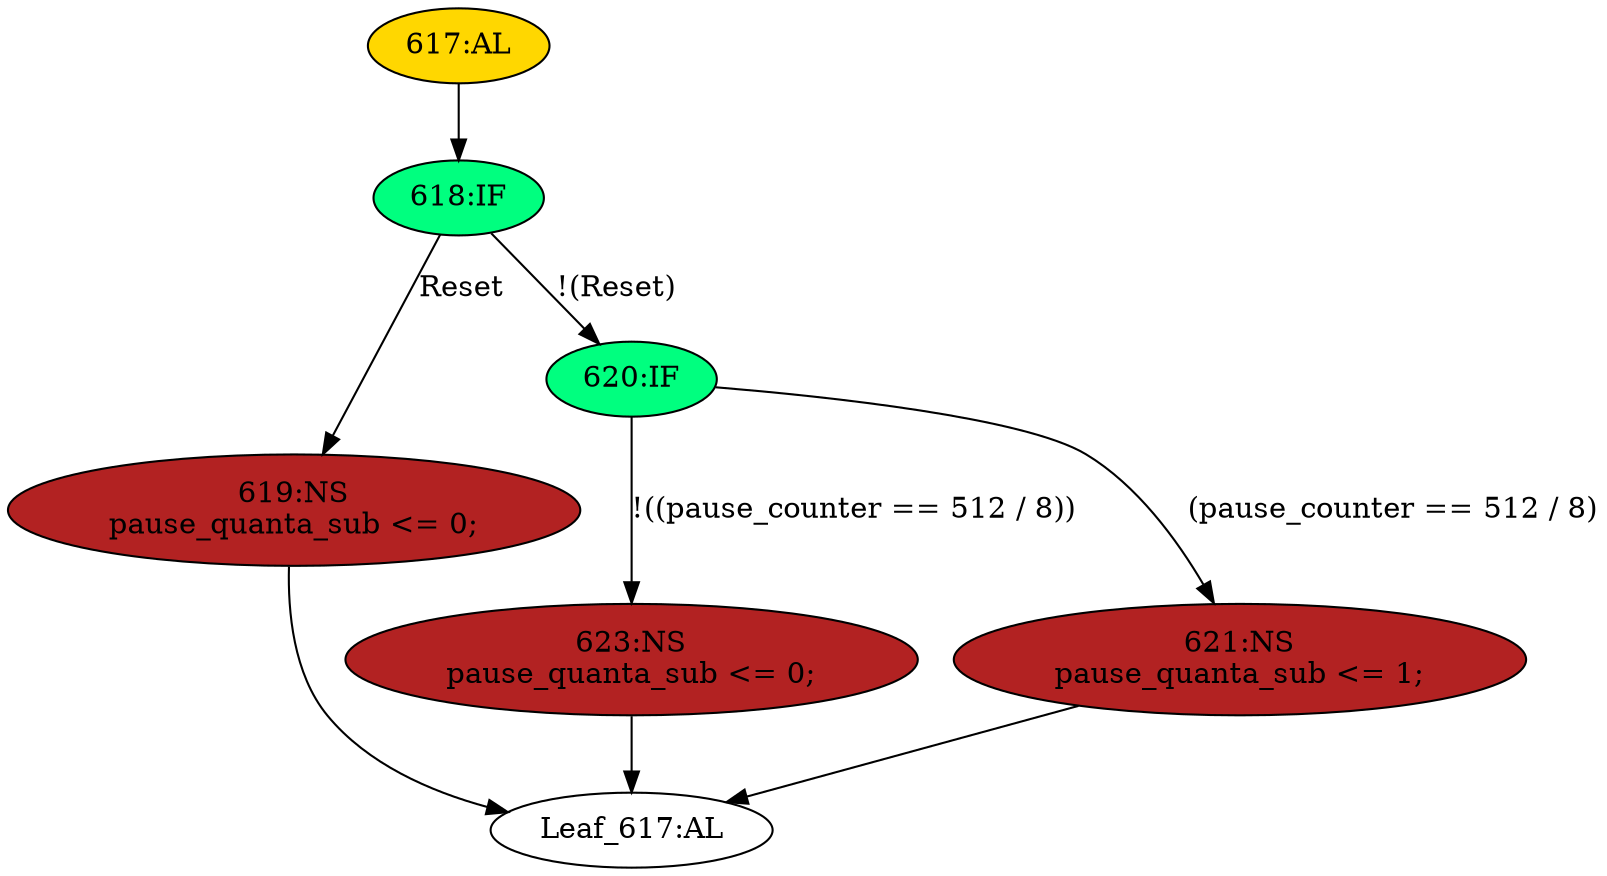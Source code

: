 strict digraph "" {
	node [label="\N"];
	"Leaf_617:AL"	 [def_var="['pause_quanta_sub']",
		label="Leaf_617:AL"];
	"618:IF"	 [ast="<pyverilog.vparser.ast.IfStatement object at 0x7f104a589310>",
		fillcolor=springgreen,
		label="618:IF",
		statements="[]",
		style=filled,
		typ=IfStatement];
	"619:NS"	 [ast="<pyverilog.vparser.ast.NonblockingSubstitution object at 0x7f104a5897d0>",
		fillcolor=firebrick,
		label="619:NS
pause_quanta_sub <= 0;",
		statements="[<pyverilog.vparser.ast.NonblockingSubstitution object at 0x7f104a5897d0>]",
		style=filled,
		typ=NonblockingSubstitution];
	"618:IF" -> "619:NS"	 [cond="['Reset']",
		label=Reset,
		lineno=618];
	"620:IF"	 [ast="<pyverilog.vparser.ast.IfStatement object at 0x7f104a589350>",
		fillcolor=springgreen,
		label="620:IF",
		statements="[]",
		style=filled,
		typ=IfStatement];
	"618:IF" -> "620:IF"	 [cond="['Reset']",
		label="!(Reset)",
		lineno=618];
	"623:NS"	 [ast="<pyverilog.vparser.ast.NonblockingSubstitution object at 0x7f104a589390>",
		fillcolor=firebrick,
		label="623:NS
pause_quanta_sub <= 0;",
		statements="[<pyverilog.vparser.ast.NonblockingSubstitution object at 0x7f104a589390>]",
		style=filled,
		typ=NonblockingSubstitution];
	"623:NS" -> "Leaf_617:AL"	 [cond="[]",
		lineno=None];
	"619:NS" -> "Leaf_617:AL"	 [cond="[]",
		lineno=None];
	"617:AL"	 [ast="<pyverilog.vparser.ast.Always object at 0x7f104a589990>",
		clk_sens=True,
		fillcolor=gold,
		label="617:AL",
		sens="['Clk', 'Reset']",
		statements="[]",
		style=filled,
		typ=Always,
		use_var="['Reset', 'pause_counter']"];
	"617:AL" -> "618:IF"	 [cond="[]",
		lineno=None];
	"621:NS"	 [ast="<pyverilog.vparser.ast.NonblockingSubstitution object at 0x7f104a589510>",
		fillcolor=firebrick,
		label="621:NS
pause_quanta_sub <= 1;",
		statements="[<pyverilog.vparser.ast.NonblockingSubstitution object at 0x7f104a589510>]",
		style=filled,
		typ=NonblockingSubstitution];
	"621:NS" -> "Leaf_617:AL"	 [cond="[]",
		lineno=None];
	"620:IF" -> "623:NS"	 [cond="['pause_counter']",
		label="!((pause_counter == 512 / 8))",
		lineno=620];
	"620:IF" -> "621:NS"	 [cond="['pause_counter']",
		label="(pause_counter == 512 / 8)",
		lineno=620];
}
